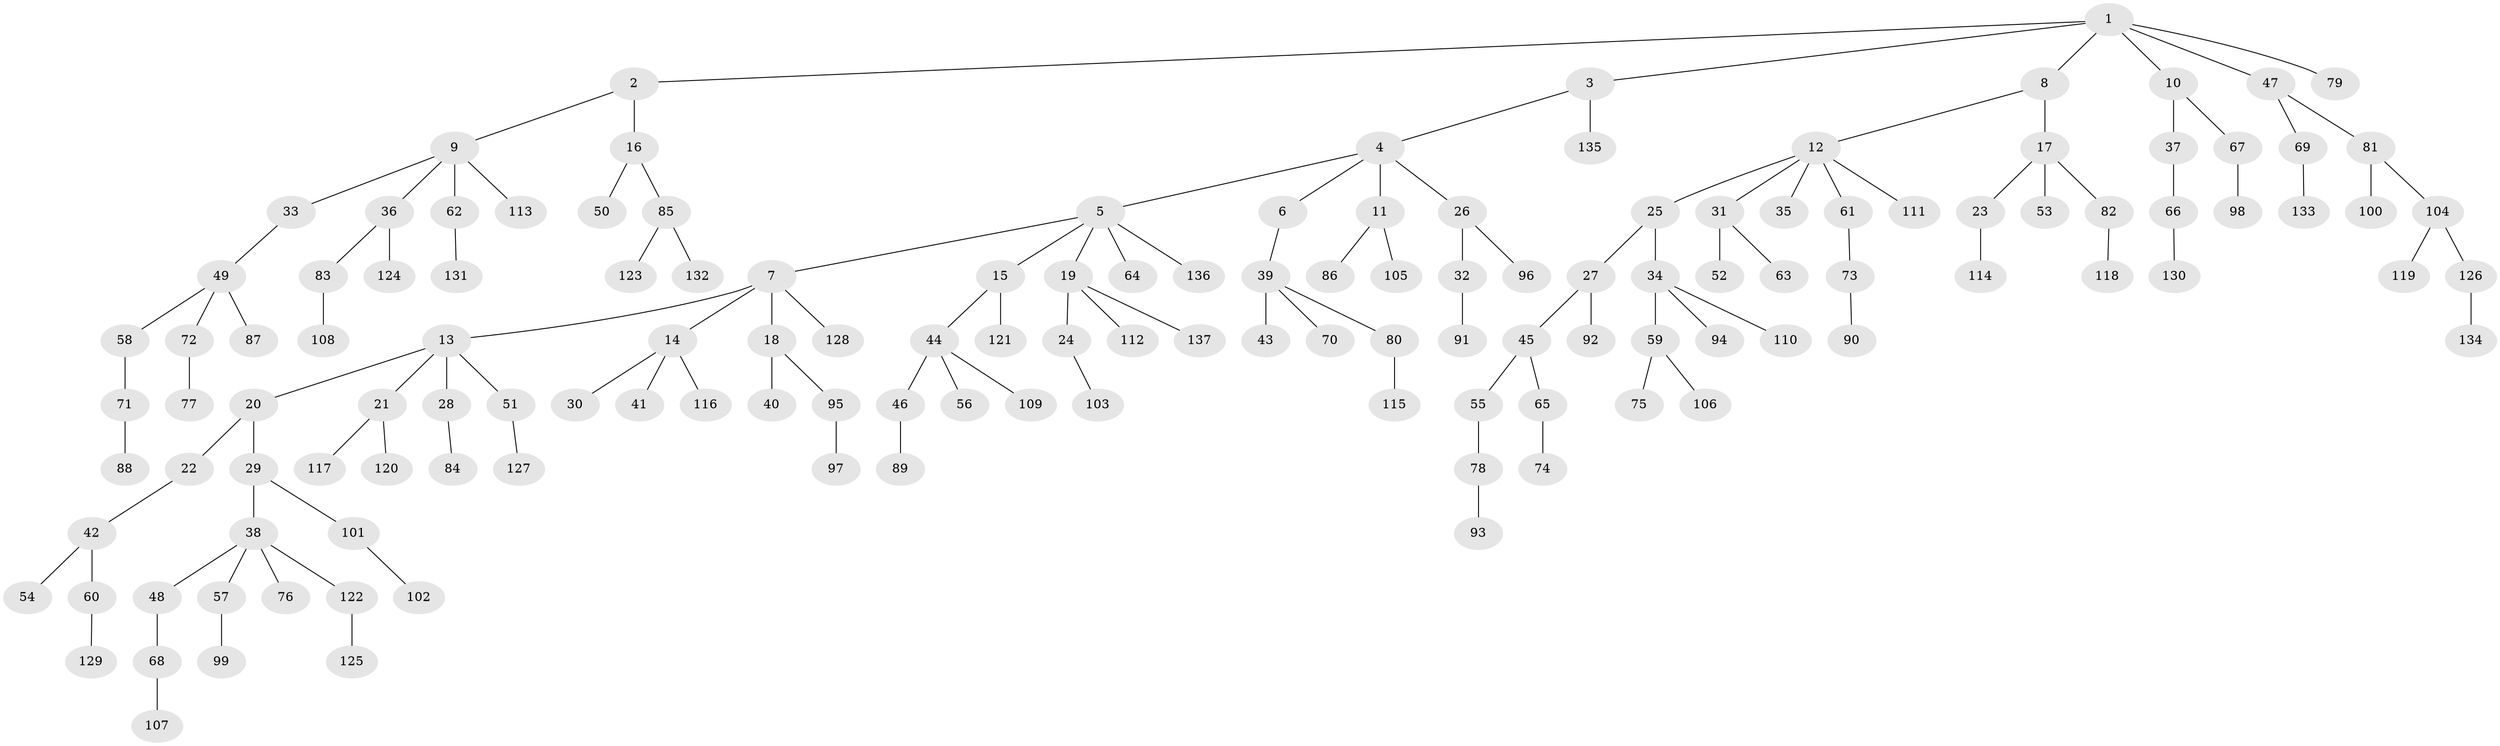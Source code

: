 // coarse degree distribution, {11: 0.024390243902439025, 5: 0.024390243902439025, 10: 0.024390243902439025, 4: 0.0975609756097561, 1: 0.7317073170731707, 2: 0.0975609756097561}
// Generated by graph-tools (version 1.1) at 2025/19/03/04/25 18:19:14]
// undirected, 137 vertices, 136 edges
graph export_dot {
graph [start="1"]
  node [color=gray90,style=filled];
  1;
  2;
  3;
  4;
  5;
  6;
  7;
  8;
  9;
  10;
  11;
  12;
  13;
  14;
  15;
  16;
  17;
  18;
  19;
  20;
  21;
  22;
  23;
  24;
  25;
  26;
  27;
  28;
  29;
  30;
  31;
  32;
  33;
  34;
  35;
  36;
  37;
  38;
  39;
  40;
  41;
  42;
  43;
  44;
  45;
  46;
  47;
  48;
  49;
  50;
  51;
  52;
  53;
  54;
  55;
  56;
  57;
  58;
  59;
  60;
  61;
  62;
  63;
  64;
  65;
  66;
  67;
  68;
  69;
  70;
  71;
  72;
  73;
  74;
  75;
  76;
  77;
  78;
  79;
  80;
  81;
  82;
  83;
  84;
  85;
  86;
  87;
  88;
  89;
  90;
  91;
  92;
  93;
  94;
  95;
  96;
  97;
  98;
  99;
  100;
  101;
  102;
  103;
  104;
  105;
  106;
  107;
  108;
  109;
  110;
  111;
  112;
  113;
  114;
  115;
  116;
  117;
  118;
  119;
  120;
  121;
  122;
  123;
  124;
  125;
  126;
  127;
  128;
  129;
  130;
  131;
  132;
  133;
  134;
  135;
  136;
  137;
  1 -- 2;
  1 -- 3;
  1 -- 8;
  1 -- 10;
  1 -- 47;
  1 -- 79;
  2 -- 9;
  2 -- 16;
  3 -- 4;
  3 -- 135;
  4 -- 5;
  4 -- 6;
  4 -- 11;
  4 -- 26;
  5 -- 7;
  5 -- 15;
  5 -- 19;
  5 -- 64;
  5 -- 136;
  6 -- 39;
  7 -- 13;
  7 -- 14;
  7 -- 18;
  7 -- 128;
  8 -- 12;
  8 -- 17;
  9 -- 33;
  9 -- 36;
  9 -- 62;
  9 -- 113;
  10 -- 37;
  10 -- 67;
  11 -- 86;
  11 -- 105;
  12 -- 25;
  12 -- 31;
  12 -- 35;
  12 -- 61;
  12 -- 111;
  13 -- 20;
  13 -- 21;
  13 -- 28;
  13 -- 51;
  14 -- 30;
  14 -- 41;
  14 -- 116;
  15 -- 44;
  15 -- 121;
  16 -- 50;
  16 -- 85;
  17 -- 23;
  17 -- 53;
  17 -- 82;
  18 -- 40;
  18 -- 95;
  19 -- 24;
  19 -- 112;
  19 -- 137;
  20 -- 22;
  20 -- 29;
  21 -- 117;
  21 -- 120;
  22 -- 42;
  23 -- 114;
  24 -- 103;
  25 -- 27;
  25 -- 34;
  26 -- 32;
  26 -- 96;
  27 -- 45;
  27 -- 92;
  28 -- 84;
  29 -- 38;
  29 -- 101;
  31 -- 52;
  31 -- 63;
  32 -- 91;
  33 -- 49;
  34 -- 59;
  34 -- 94;
  34 -- 110;
  36 -- 83;
  36 -- 124;
  37 -- 66;
  38 -- 48;
  38 -- 57;
  38 -- 76;
  38 -- 122;
  39 -- 43;
  39 -- 70;
  39 -- 80;
  42 -- 54;
  42 -- 60;
  44 -- 46;
  44 -- 56;
  44 -- 109;
  45 -- 55;
  45 -- 65;
  46 -- 89;
  47 -- 69;
  47 -- 81;
  48 -- 68;
  49 -- 58;
  49 -- 72;
  49 -- 87;
  51 -- 127;
  55 -- 78;
  57 -- 99;
  58 -- 71;
  59 -- 75;
  59 -- 106;
  60 -- 129;
  61 -- 73;
  62 -- 131;
  65 -- 74;
  66 -- 130;
  67 -- 98;
  68 -- 107;
  69 -- 133;
  71 -- 88;
  72 -- 77;
  73 -- 90;
  78 -- 93;
  80 -- 115;
  81 -- 100;
  81 -- 104;
  82 -- 118;
  83 -- 108;
  85 -- 123;
  85 -- 132;
  95 -- 97;
  101 -- 102;
  104 -- 119;
  104 -- 126;
  122 -- 125;
  126 -- 134;
}
